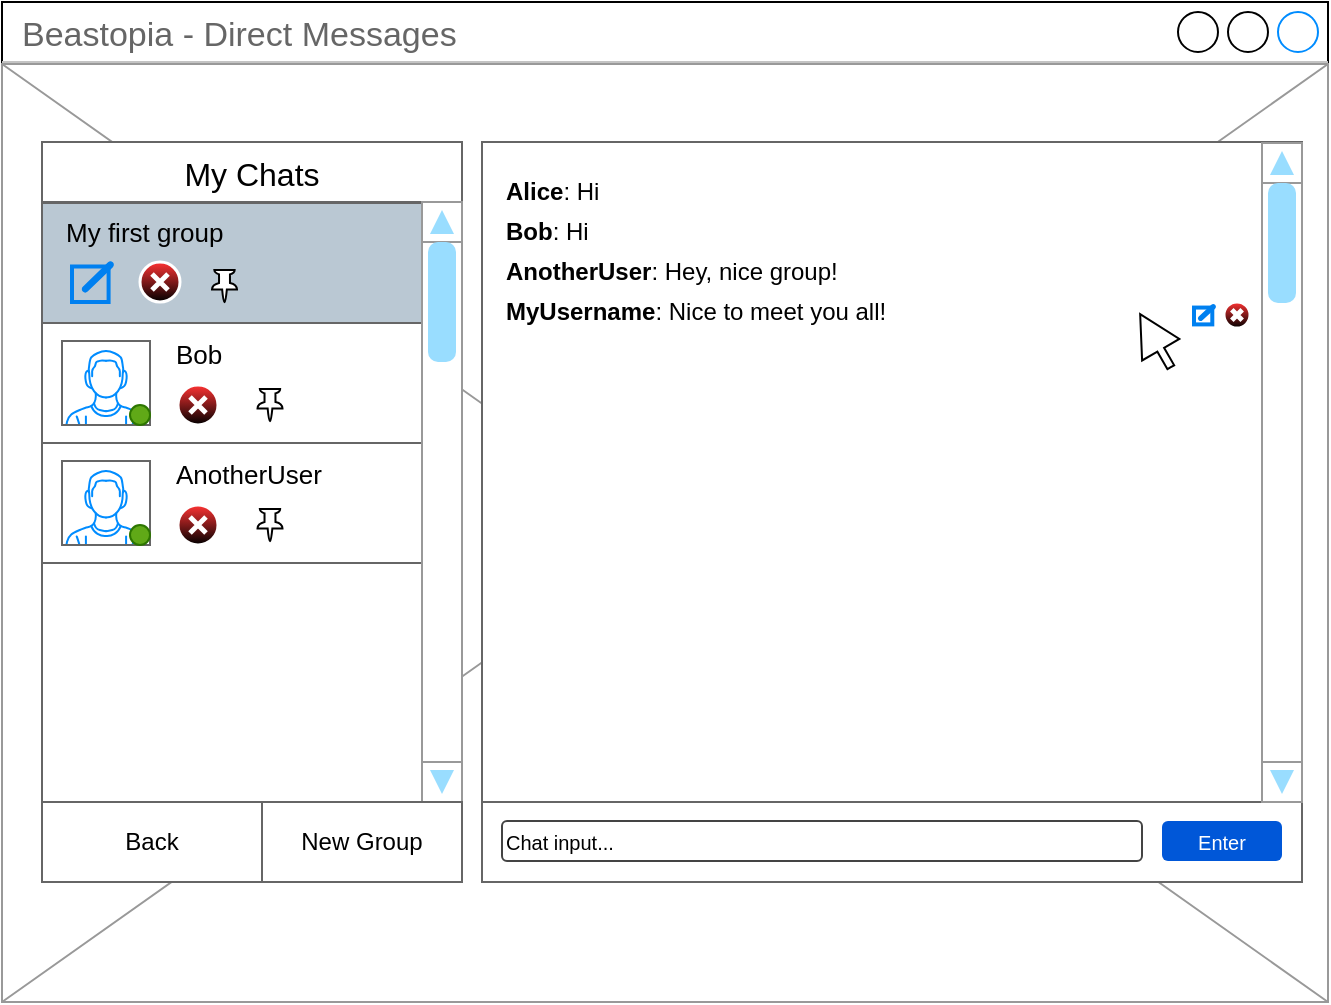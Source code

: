 <mxfile version="21.2.1" type="device">
  <diagram name="Seite-1" id="Ykm3Z0ZVoT0FwnKdfcVw">
    <mxGraphModel dx="980" dy="566" grid="1" gridSize="10" guides="1" tooltips="1" connect="1" arrows="1" fold="1" page="1" pageScale="1" pageWidth="827" pageHeight="1169" math="0" shadow="0">
      <root>
        <mxCell id="0" />
        <mxCell id="1" parent="0" />
        <mxCell id="6CLPBXFwfeiXS5bkLw51-1" value="Beastopia&amp;nbsp;- Direct Messages" style="strokeWidth=1;shadow=0;dashed=0;align=center;html=1;shape=mxgraph.mockup.containers.window;align=left;verticalAlign=top;spacingLeft=8;strokeColor2=#008cff;strokeColor3=#c4c4c4;fontColor=#666666;mainText=;fontSize=17;labelBackgroundColor=none;whiteSpace=wrap;" parent="1" vertex="1">
          <mxGeometry x="80" y="20" width="663" height="500" as="geometry" />
        </mxCell>
        <mxCell id="6CLPBXFwfeiXS5bkLw51-2" value="" style="verticalLabelPosition=bottom;shadow=0;dashed=0;align=center;html=1;verticalAlign=top;strokeWidth=1;shape=mxgraph.mockup.graphics.simpleIcon;strokeColor=#999999;" parent="1" vertex="1">
          <mxGeometry x="80" y="51" width="663" height="469" as="geometry" />
        </mxCell>
        <mxCell id="6CLPBXFwfeiXS5bkLw51-6" value="&lt;p style=&quot;line-height: 20%;&quot;&gt;&lt;br&gt;&lt;/p&gt;" style="strokeWidth=1;shadow=0;dashed=0;align=center;html=1;shape=mxgraph.mockup.text.textBox;fontColor=#666666;align=left;fontSize=17;spacingLeft=4;spacingTop=-3;whiteSpace=wrap;strokeColor=#666666;mainText=" parent="1" vertex="1">
          <mxGeometry x="100" y="90" width="210" height="370" as="geometry" />
        </mxCell>
        <mxCell id="6CLPBXFwfeiXS5bkLw51-8" value="&lt;p style=&quot;line-height: 20%;&quot;&gt;&lt;br&gt;&lt;/p&gt;" style="strokeWidth=1;shadow=0;dashed=0;align=center;html=1;shape=mxgraph.mockup.text.textBox;fontColor=#666666;align=left;fontSize=17;spacingLeft=4;spacingTop=-3;whiteSpace=wrap;strokeColor=#666666;mainText=" parent="1" vertex="1">
          <mxGeometry x="320" y="90" width="410" height="370" as="geometry" />
        </mxCell>
        <mxCell id="6CLPBXFwfeiXS5bkLw51-9" value="" style="strokeWidth=1;shadow=0;dashed=0;align=center;html=1;shape=mxgraph.mockup.text.textBox;fontColor=#666666;align=left;fontSize=17;spacingLeft=4;spacingTop=-3;whiteSpace=wrap;strokeColor=#666666;mainText=" parent="1" vertex="1">
          <mxGeometry x="100" y="90" width="210" height="30" as="geometry" />
        </mxCell>
        <mxCell id="6CLPBXFwfeiXS5bkLw51-10" value="My Chats" style="text;html=1;strokeColor=none;fillColor=none;align=center;verticalAlign=middle;whiteSpace=wrap;rounded=0;fontSize=16;" parent="1" vertex="1">
          <mxGeometry x="133" y="90.5" width="144" height="30" as="geometry" />
        </mxCell>
        <mxCell id="6CLPBXFwfeiXS5bkLw51-14" value="" style="rounded=0;whiteSpace=wrap;html=1;strokeColor=#666666;" parent="1" vertex="1">
          <mxGeometry x="320" y="420" width="410" height="40" as="geometry" />
        </mxCell>
        <mxCell id="6CLPBXFwfeiXS5bkLw51-11" value="&lt;font style=&quot;font-size: 10px;&quot;&gt;Chat input...&lt;/font&gt;" style="strokeWidth=1;html=1;shadow=0;dashed=0;shape=mxgraph.ios.iTextInput;strokeColor=#444444;buttonText=;fontSize=8;whiteSpace=wrap;align=left;" parent="1" vertex="1">
          <mxGeometry x="330" y="429.5" width="320" height="20" as="geometry" />
        </mxCell>
        <mxCell id="6CLPBXFwfeiXS5bkLw51-12" value="&lt;font size=&quot;1&quot;&gt;Enter&lt;/font&gt;" style="rounded=1;fillColor=#0057D8;strokeColor=none;html=1;whiteSpace=wrap;fontColor=#ffffff;align=center;verticalAlign=middle;fontStyle=0;fontSize=12;sketch=0;" parent="1" vertex="1">
          <mxGeometry x="660" y="429.5" width="60" height="20" as="geometry" />
        </mxCell>
        <mxCell id="6CLPBXFwfeiXS5bkLw51-13" value="&lt;b&gt;Alice&lt;/b&gt;: Hi" style="text;html=1;strokeColor=none;fillColor=none;align=left;verticalAlign=middle;whiteSpace=wrap;rounded=0;" parent="1" vertex="1">
          <mxGeometry x="330" y="100" width="60" height="30" as="geometry" />
        </mxCell>
        <mxCell id="6CLPBXFwfeiXS5bkLw51-7" value="" style="verticalLabelPosition=bottom;shadow=0;dashed=0;align=center;html=1;verticalAlign=top;strokeWidth=1;shape=mxgraph.mockup.navigation.scrollBar;strokeColor=#999999;barPos=100;fillColor2=#99ddff;strokeColor2=none;direction=north;" parent="1" vertex="1">
          <mxGeometry x="710" y="90.5" width="20" height="329.5" as="geometry" />
        </mxCell>
        <mxCell id="6CLPBXFwfeiXS5bkLw51-15" value="&lt;b&gt;Bob&lt;/b&gt;: Hi" style="text;html=1;strokeColor=none;fillColor=none;align=left;verticalAlign=middle;whiteSpace=wrap;rounded=0;" parent="1" vertex="1">
          <mxGeometry x="330" y="120" width="60" height="30" as="geometry" />
        </mxCell>
        <mxCell id="6CLPBXFwfeiXS5bkLw51-16" value="&lt;b&gt;AnotherUser&lt;/b&gt;: Hey, nice group!" style="text;html=1;strokeColor=none;fillColor=none;align=left;verticalAlign=middle;whiteSpace=wrap;rounded=0;" parent="1" vertex="1">
          <mxGeometry x="330" y="140" width="370" height="30" as="geometry" />
        </mxCell>
        <mxCell id="6CLPBXFwfeiXS5bkLw51-17" value="" style="rounded=0;whiteSpace=wrap;html=1;fillColor=#bac8d3;strokeColor=#666666;" parent="1" vertex="1">
          <mxGeometry x="100" y="120.5" width="190" height="60" as="geometry" />
        </mxCell>
        <mxCell id="6CLPBXFwfeiXS5bkLw51-18" value="" style="rounded=0;whiteSpace=wrap;html=1;strokeColor=#666666;" parent="1" vertex="1">
          <mxGeometry x="100" y="180.5" width="190" height="60" as="geometry" />
        </mxCell>
        <mxCell id="6CLPBXFwfeiXS5bkLw51-19" value="" style="rounded=0;whiteSpace=wrap;html=1;strokeColor=#666666;" parent="1" vertex="1">
          <mxGeometry x="100" y="240.5" width="190" height="60" as="geometry" />
        </mxCell>
        <mxCell id="6CLPBXFwfeiXS5bkLw51-22" value="&lt;p style=&quot;line-height: 120%; font-size: 13px;&quot;&gt;&lt;span style=&quot;font-size: 13px;&quot;&gt;Bob&lt;/span&gt;&lt;/p&gt;" style="text;html=1;strokeColor=none;fillColor=none;align=left;verticalAlign=middle;whiteSpace=wrap;rounded=0;fontSize=13;" parent="1" vertex="1">
          <mxGeometry x="165" y="189.5" width="98" height="12.5" as="geometry" />
        </mxCell>
        <mxCell id="6CLPBXFwfeiXS5bkLw51-23" value="" style="verticalLabelPosition=bottom;shadow=0;dashed=0;align=center;html=1;verticalAlign=top;strokeWidth=1;shape=mxgraph.mockup.containers.userMale;strokeColor=#666666;strokeColor2=#008cff;" parent="1" vertex="1">
          <mxGeometry x="110" y="189.5" width="44" height="42" as="geometry" />
        </mxCell>
        <mxCell id="6CLPBXFwfeiXS5bkLw51-24" value="" style="ellipse;whiteSpace=wrap;html=1;aspect=fixed;fillColor=#60a917;fontColor=#ffffff;strokeColor=#2D7600;" parent="1" vertex="1">
          <mxGeometry x="144" y="221.5" width="10" height="10" as="geometry" />
        </mxCell>
        <mxCell id="6CLPBXFwfeiXS5bkLw51-25" value="&lt;p style=&quot;line-height: 120%; font-size: 13px;&quot;&gt;&lt;span style=&quot;font-size: 13px;&quot;&gt;My first group&lt;/span&gt;&lt;/p&gt;" style="text;html=1;strokeColor=none;fillColor=none;align=left;verticalAlign=middle;whiteSpace=wrap;rounded=0;fontSize=13;" parent="1" vertex="1">
          <mxGeometry x="110" y="128.5" width="125" height="12.5" as="geometry" />
        </mxCell>
        <mxCell id="6CLPBXFwfeiXS5bkLw51-26" value="" style="html=1;verticalLabelPosition=bottom;align=center;labelBackgroundColor=#ffffff;verticalAlign=top;strokeWidth=2;strokeColor=#0080F0;shadow=0;dashed=0;shape=mxgraph.ios7.icons.edit;fillColor=#BAC8D3;" parent="1" vertex="1">
          <mxGeometry x="115" y="150.6" width="20" height="19.4" as="geometry" />
        </mxCell>
        <mxCell id="6CLPBXFwfeiXS5bkLw51-27" value="&lt;b&gt;MyUsername&lt;/b&gt;: Nice to meet you all!" style="text;html=1;strokeColor=none;fillColor=none;align=left;verticalAlign=middle;whiteSpace=wrap;rounded=0;labelBackgroundColor=#FFFFFF;" parent="1" vertex="1">
          <mxGeometry x="330" y="159.5" width="371" height="30" as="geometry" />
        </mxCell>
        <mxCell id="6CLPBXFwfeiXS5bkLw51-29" value="&lt;p style=&quot;line-height: 120%; font-size: 13px;&quot;&gt;&lt;span style=&quot;font-size: 13px;&quot;&gt;AnotherUser&lt;/span&gt;&lt;/p&gt;" style="text;html=1;strokeColor=none;fillColor=none;align=left;verticalAlign=middle;whiteSpace=wrap;rounded=0;fontSize=13;" parent="1" vertex="1">
          <mxGeometry x="165" y="249.5" width="98" height="12.5" as="geometry" />
        </mxCell>
        <mxCell id="6CLPBXFwfeiXS5bkLw51-30" value="" style="verticalLabelPosition=bottom;shadow=0;dashed=0;align=center;html=1;verticalAlign=top;strokeWidth=1;shape=mxgraph.mockup.containers.userMale;strokeColor=#666666;strokeColor2=#008cff;" parent="1" vertex="1">
          <mxGeometry x="110" y="249.5" width="44" height="42" as="geometry" />
        </mxCell>
        <mxCell id="6CLPBXFwfeiXS5bkLw51-31" value="" style="ellipse;whiteSpace=wrap;html=1;aspect=fixed;fillColor=#60a917;fontColor=#ffffff;strokeColor=#2D7600;" parent="1" vertex="1">
          <mxGeometry x="144" y="281.5" width="10" height="10" as="geometry" />
        </mxCell>
        <mxCell id="6CLPBXFwfeiXS5bkLw51-36" value="" style="verticalLabelPosition=bottom;shadow=0;dashed=0;align=center;html=1;verticalAlign=top;strokeWidth=1;shape=mxgraph.mockup.navigation.scrollBar;strokeColor=#999999;barPos=100;fillColor2=#99ddff;strokeColor2=none;direction=north;" parent="1" vertex="1">
          <mxGeometry x="290" y="120" width="20" height="300" as="geometry" />
        </mxCell>
        <mxCell id="6CLPBXFwfeiXS5bkLw51-37" value="" style="strokeWidth=1;shadow=0;dashed=0;align=center;html=1;shape=mxgraph.mockup.text.textBox;fontColor=#666666;align=left;fontSize=17;spacingLeft=4;spacingTop=-3;whiteSpace=wrap;strokeColor=#666666;mainText=" parent="1" vertex="1">
          <mxGeometry x="100" y="420" width="110" height="40" as="geometry" />
        </mxCell>
        <mxCell id="6CLPBXFwfeiXS5bkLw51-42" value="" style="strokeWidth=1;shadow=0;dashed=0;align=center;html=1;shape=mxgraph.mockup.text.textBox;fontColor=#666666;align=left;fontSize=17;spacingLeft=4;spacingTop=-3;whiteSpace=wrap;strokeColor=#666666;mainText=" parent="1" vertex="1">
          <mxGeometry x="210" y="420" width="100" height="40" as="geometry" />
        </mxCell>
        <mxCell id="6CLPBXFwfeiXS5bkLw51-43" value="Back" style="text;html=1;strokeColor=none;fillColor=none;align=center;verticalAlign=middle;whiteSpace=wrap;rounded=0;" parent="1" vertex="1">
          <mxGeometry x="100" y="425" width="110" height="30" as="geometry" />
        </mxCell>
        <mxCell id="6CLPBXFwfeiXS5bkLw51-44" value="&lt;font style=&quot;font-size: 12px;&quot;&gt;New Group&lt;/font&gt;" style="text;html=1;strokeColor=none;fillColor=none;align=center;verticalAlign=middle;whiteSpace=wrap;rounded=0;" parent="1" vertex="1">
          <mxGeometry x="205" y="425" width="110" height="30" as="geometry" />
        </mxCell>
        <mxCell id="6CLPBXFwfeiXS5bkLw51-46" value="" style="verticalLabelPosition=bottom;verticalAlign=top;html=1;shadow=0;dashed=0;strokeWidth=1;shape=mxgraph.ios.iDeleteApp;fillColor=#FF3333;fillColor2=#000000;strokeColor=#ffffff;sketch=0;" parent="1" vertex="1">
          <mxGeometry x="149" y="150" width="20" height="20" as="geometry" />
        </mxCell>
        <mxCell id="6CLPBXFwfeiXS5bkLw51-47" value="" style="verticalLabelPosition=bottom;verticalAlign=top;html=1;shadow=0;dashed=0;strokeWidth=1;shape=mxgraph.ios.iDeleteApp;fillColor=#FF3333;fillColor2=#000000;strokeColor=#ffffff;sketch=0;" parent="1" vertex="1">
          <mxGeometry x="168" y="211.5" width="20" height="20" as="geometry" />
        </mxCell>
        <mxCell id="6CLPBXFwfeiXS5bkLw51-48" value="" style="verticalLabelPosition=bottom;verticalAlign=top;html=1;shadow=0;dashed=0;strokeWidth=1;shape=mxgraph.ios.iDeleteApp;fillColor=#FF3333;fillColor2=#000000;strokeColor=#ffffff;sketch=0;" parent="1" vertex="1">
          <mxGeometry x="168" y="271.5" width="20" height="20" as="geometry" />
        </mxCell>
        <mxCell id="RtDmrMdY4-tISBMWPjyk-1" value="" style="sketch=0;pointerEvents=1;shadow=0;dashed=0;html=1;labelPosition=center;verticalLabelPosition=bottom;verticalAlign=top;outlineConnect=0;align=center;shape=mxgraph.office.concepts.pin;" parent="1" vertex="1">
          <mxGeometry x="185" y="154" width="12.5" height="16" as="geometry" />
        </mxCell>
        <mxCell id="RtDmrMdY4-tISBMWPjyk-2" value="" style="sketch=0;pointerEvents=1;shadow=0;dashed=0;html=1;labelPosition=center;verticalLabelPosition=bottom;verticalAlign=top;outlineConnect=0;align=center;shape=mxgraph.office.concepts.pin;" parent="1" vertex="1">
          <mxGeometry x="207.75" y="213.5" width="12.5" height="16" as="geometry" />
        </mxCell>
        <mxCell id="RtDmrMdY4-tISBMWPjyk-3" value="" style="sketch=0;pointerEvents=1;shadow=0;dashed=0;html=1;labelPosition=center;verticalLabelPosition=bottom;verticalAlign=top;outlineConnect=0;align=center;shape=mxgraph.office.concepts.pin;" parent="1" vertex="1">
          <mxGeometry x="207.75" y="273.5" width="12.5" height="16" as="geometry" />
        </mxCell>
        <mxCell id="DWMIzVWP4niSSznR6YkN-1" value="" style="html=1;verticalLabelPosition=bottom;align=center;labelBackgroundColor=#ffffff;verticalAlign=top;strokeWidth=2;strokeColor=#0080F0;shadow=0;dashed=0;shape=mxgraph.ios7.icons.edit;" parent="1" vertex="1">
          <mxGeometry x="676" y="172" width="10" height="9.2" as="geometry" />
        </mxCell>
        <mxCell id="DWMIzVWP4niSSznR6YkN-2" value="" style="verticalLabelPosition=bottom;verticalAlign=top;html=1;shadow=0;dashed=0;strokeWidth=1;shape=mxgraph.ios.iDeleteApp;fillColor=#FF3333;fillColor2=#000000;strokeColor=#ffffff;sketch=0;" parent="1" vertex="1">
          <mxGeometry x="691" y="170" width="13" height="13" as="geometry" />
        </mxCell>
        <mxCell id="DWMIzVWP4niSSznR6YkN-3" value="" style="html=1;shadow=0;dashed=0;align=center;verticalAlign=middle;shape=mxgraph.arrows2.arrow;dy=0.82;dx=20.57;direction=north;notch=0;rotation=-30;fontSize=8;spacingTop=0;fontFamily=Verdana;" parent="1" vertex="1">
          <mxGeometry x="646" y="174" width="21.5" height="30.67" as="geometry" />
        </mxCell>
      </root>
    </mxGraphModel>
  </diagram>
</mxfile>
